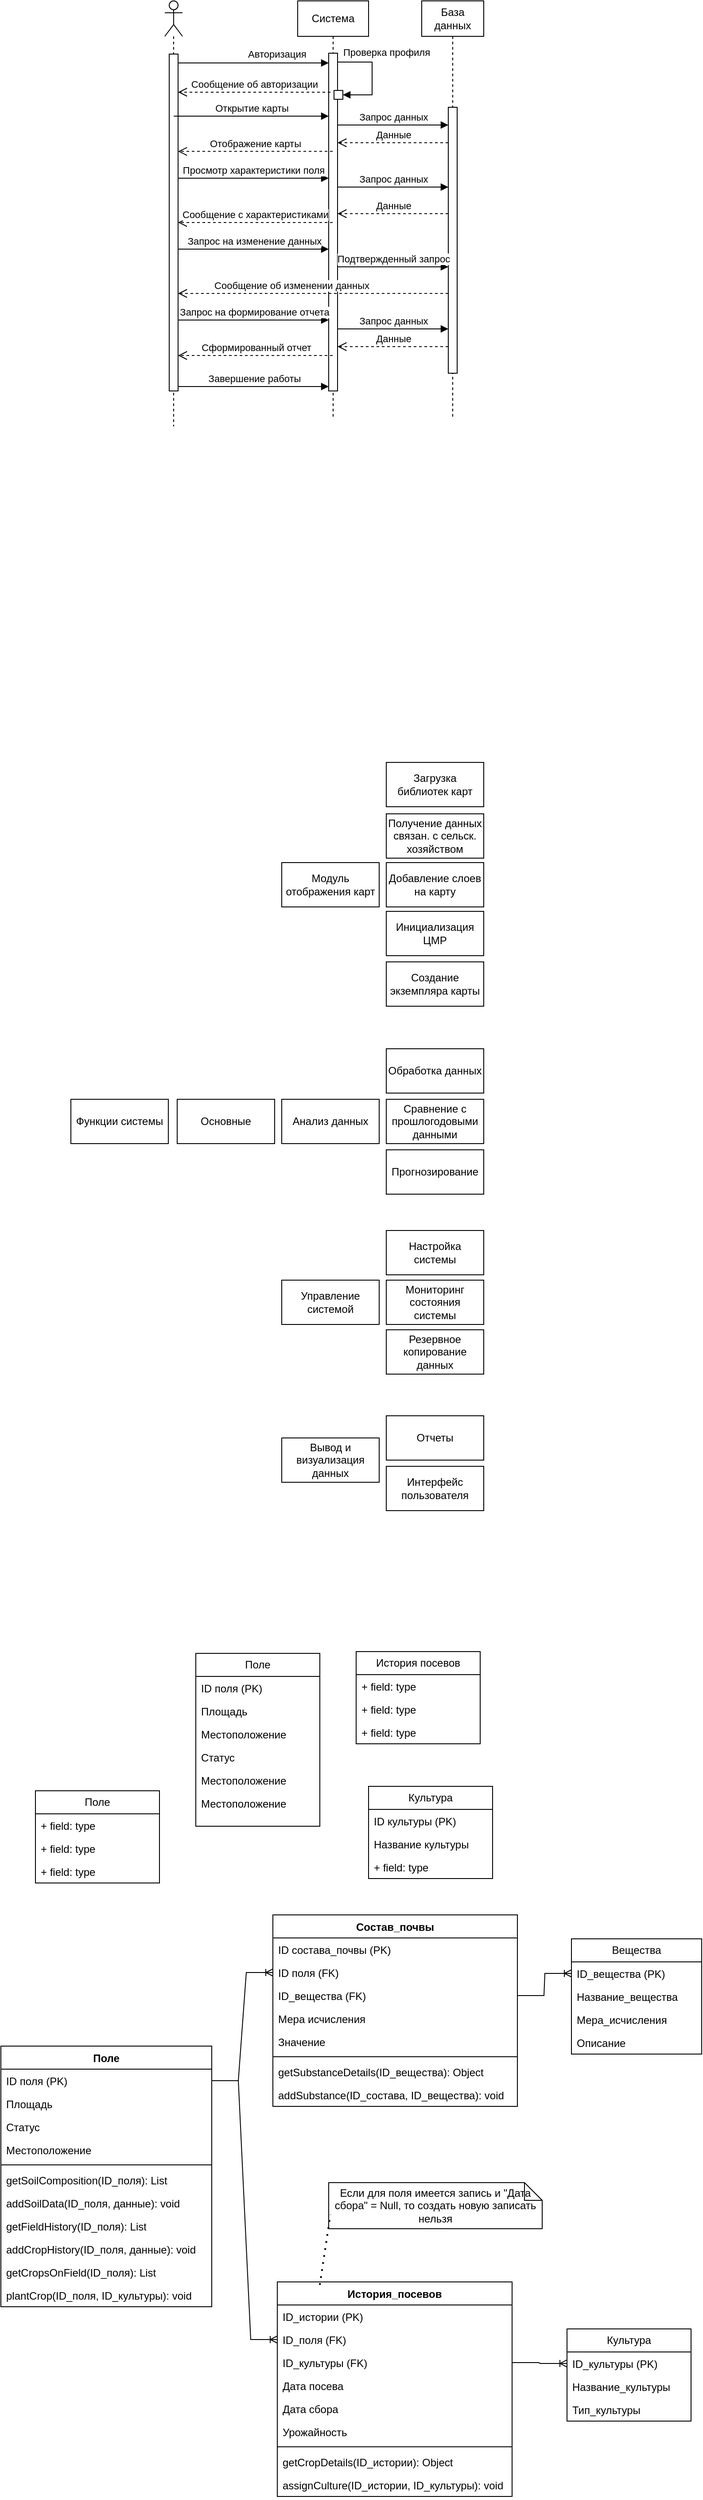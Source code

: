 <mxfile version="25.0.3">
  <diagram name="Страница — 1" id="qHSGpiCcACziC4tfkUo0">
    <mxGraphModel dx="884" dy="1354" grid="0" gridSize="10" guides="1" tooltips="1" connect="1" arrows="1" fold="1" page="1" pageScale="1" pageWidth="827" pageHeight="1169" math="0" shadow="0">
      <root>
        <mxCell id="0" />
        <mxCell id="1" parent="0" />
        <mxCell id="N_-C_UsVgb2Tda4g_fbF-2" value="" style="shape=umlLifeline;perimeter=lifelinePerimeter;whiteSpace=wrap;html=1;container=1;dropTarget=0;collapsible=0;recursiveResize=0;outlineConnect=0;portConstraint=eastwest;newEdgeStyle={&quot;curved&quot;:0,&quot;rounded&quot;:0};participant=umlActor;size=40;" parent="1" vertex="1">
          <mxGeometry x="210" y="550" width="20" height="480" as="geometry" />
        </mxCell>
        <mxCell id="N_-C_UsVgb2Tda4g_fbF-4" value="" style="html=1;points=[[0,0,0,0,5],[0,1,0,0,-5],[1,0,0,0,5],[1,1,0,0,-5]];perimeter=orthogonalPerimeter;outlineConnect=0;targetShapes=umlLifeline;portConstraint=eastwest;newEdgeStyle={&quot;curved&quot;:0,&quot;rounded&quot;:0};" parent="N_-C_UsVgb2Tda4g_fbF-2" vertex="1">
          <mxGeometry x="5" y="60" width="10" height="380" as="geometry" />
        </mxCell>
        <mxCell id="N_-C_UsVgb2Tda4g_fbF-5" value="База данных" style="shape=umlLifeline;perimeter=lifelinePerimeter;whiteSpace=wrap;html=1;container=1;dropTarget=0;collapsible=0;recursiveResize=0;outlineConnect=0;portConstraint=eastwest;newEdgeStyle={&quot;curved&quot;:0,&quot;rounded&quot;:0};" parent="1" vertex="1">
          <mxGeometry x="500" y="550" width="70" height="470" as="geometry" />
        </mxCell>
        <mxCell id="N_-C_UsVgb2Tda4g_fbF-17" value="" style="html=1;points=[[0,0,0,0,5],[0,1,0,0,-5],[1,0,0,0,5],[1,1,0,0,-5]];perimeter=orthogonalPerimeter;outlineConnect=0;targetShapes=umlLifeline;portConstraint=eastwest;newEdgeStyle={&quot;curved&quot;:0,&quot;rounded&quot;:0};" parent="N_-C_UsVgb2Tda4g_fbF-5" vertex="1">
          <mxGeometry x="30" y="120" width="10" height="300" as="geometry" />
        </mxCell>
        <mxCell id="N_-C_UsVgb2Tda4g_fbF-6" value="Система" style="shape=umlLifeline;perimeter=lifelinePerimeter;whiteSpace=wrap;html=1;container=1;dropTarget=0;collapsible=0;recursiveResize=0;outlineConnect=0;portConstraint=eastwest;newEdgeStyle={&quot;curved&quot;:0,&quot;rounded&quot;:0};" parent="1" vertex="1">
          <mxGeometry x="360" y="550" width="80" height="470" as="geometry" />
        </mxCell>
        <mxCell id="N_-C_UsVgb2Tda4g_fbF-11" value="" style="html=1;points=[[0,0,0,0,5],[0,1,0,0,-5],[1,0,0,0,5],[1,1,0,0,-5]];perimeter=orthogonalPerimeter;outlineConnect=0;targetShapes=umlLifeline;portConstraint=eastwest;newEdgeStyle={&quot;curved&quot;:0,&quot;rounded&quot;:0};" parent="N_-C_UsVgb2Tda4g_fbF-6" vertex="1">
          <mxGeometry x="35" y="59" width="10" height="381" as="geometry" />
        </mxCell>
        <mxCell id="N_-C_UsVgb2Tda4g_fbF-7" value="" style="html=1;points=[[0,0,0,0,5],[0,1,0,0,-5],[1,0,0,0,5],[1,1,0,0,-5]];perimeter=orthogonalPerimeter;outlineConnect=0;targetShapes=umlLifeline;portConstraint=eastwest;newEdgeStyle={&quot;curved&quot;:0,&quot;rounded&quot;:0};" parent="N_-C_UsVgb2Tda4g_fbF-6" vertex="1">
          <mxGeometry x="41" y="101" width="10" height="10" as="geometry" />
        </mxCell>
        <mxCell id="N_-C_UsVgb2Tda4g_fbF-13" value="Данные" style="html=1;verticalAlign=bottom;endArrow=open;dashed=1;endSize=8;curved=0;rounded=0;" parent="1" source="N_-C_UsVgb2Tda4g_fbF-17" target="N_-C_UsVgb2Tda4g_fbF-11" edge="1">
          <mxGeometry relative="1" as="geometry">
            <mxPoint x="510" y="719.76" as="sourcePoint" />
            <mxPoint x="410" y="710" as="targetPoint" />
            <Array as="points">
              <mxPoint x="490" y="710" />
              <mxPoint x="420" y="710" />
            </Array>
          </mxGeometry>
        </mxCell>
        <mxCell id="N_-C_UsVgb2Tda4g_fbF-15" value="Открытие карты" style="html=1;verticalAlign=bottom;endArrow=block;curved=0;rounded=0;" parent="1" target="N_-C_UsVgb2Tda4g_fbF-11" edge="1">
          <mxGeometry width="80" relative="1" as="geometry">
            <mxPoint x="220.024" y="680.0" as="sourcePoint" />
            <mxPoint x="390" y="680" as="targetPoint" />
          </mxGeometry>
        </mxCell>
        <mxCell id="N_-C_UsVgb2Tda4g_fbF-16" value="Запрос данных" style="html=1;verticalAlign=bottom;endArrow=block;curved=0;rounded=0;" parent="1" source="N_-C_UsVgb2Tda4g_fbF-11" edge="1">
          <mxGeometry width="80" relative="1" as="geometry">
            <mxPoint x="410.004" y="690.0" as="sourcePoint" />
            <mxPoint x="530" y="690" as="targetPoint" />
            <Array as="points">
              <mxPoint x="520" y="690" />
            </Array>
          </mxGeometry>
        </mxCell>
        <mxCell id="N_-C_UsVgb2Tda4g_fbF-18" value="Отображение карты" style="html=1;verticalAlign=bottom;endArrow=open;dashed=1;endSize=8;curved=0;rounded=0;" parent="1" source="N_-C_UsVgb2Tda4g_fbF-6" target="N_-C_UsVgb2Tda4g_fbF-4" edge="1">
          <mxGeometry relative="1" as="geometry">
            <mxPoint x="360" y="719.76" as="sourcePoint" />
            <mxPoint x="235" y="719.76" as="targetPoint" />
            <Array as="points">
              <mxPoint x="340" y="719.76" />
              <mxPoint x="320" y="719.76" />
              <mxPoint x="250" y="719.76" />
            </Array>
          </mxGeometry>
        </mxCell>
        <mxCell id="N_-C_UsVgb2Tda4g_fbF-19" value="Просмотр характеристики поля" style="html=1;verticalAlign=bottom;endArrow=block;curved=0;rounded=0;" parent="1" edge="1">
          <mxGeometry width="80" relative="1" as="geometry">
            <mxPoint x="225" y="750" as="sourcePoint" />
            <mxPoint x="395" y="750" as="targetPoint" />
          </mxGeometry>
        </mxCell>
        <mxCell id="N_-C_UsVgb2Tda4g_fbF-20" value="Запрос данных" style="html=1;verticalAlign=bottom;endArrow=block;curved=0;rounded=0;" parent="1" edge="1">
          <mxGeometry width="80" relative="1" as="geometry">
            <mxPoint x="405" y="760" as="sourcePoint" />
            <mxPoint x="530" y="760" as="targetPoint" />
            <Array as="points">
              <mxPoint x="515" y="760" />
            </Array>
          </mxGeometry>
        </mxCell>
        <mxCell id="N_-C_UsVgb2Tda4g_fbF-21" value="Данные" style="html=1;verticalAlign=bottom;endArrow=open;dashed=1;endSize=8;curved=0;rounded=0;" parent="1" source="N_-C_UsVgb2Tda4g_fbF-17" target="N_-C_UsVgb2Tda4g_fbF-11" edge="1">
          <mxGeometry relative="1" as="geometry">
            <mxPoint x="525" y="790" as="sourcePoint" />
            <mxPoint x="410" y="790" as="targetPoint" />
            <Array as="points">
              <mxPoint x="485" y="790" />
              <mxPoint x="415" y="790" />
            </Array>
          </mxGeometry>
        </mxCell>
        <mxCell id="N_-C_UsVgb2Tda4g_fbF-22" value="Сообщение с характеристиками" style="html=1;verticalAlign=bottom;endArrow=open;dashed=1;endSize=8;curved=0;rounded=0;" parent="1" source="N_-C_UsVgb2Tda4g_fbF-6" target="N_-C_UsVgb2Tda4g_fbF-4" edge="1">
          <mxGeometry relative="1" as="geometry">
            <mxPoint x="380" y="800" as="sourcePoint" />
            <mxPoint x="230" y="800" as="targetPoint" />
            <Array as="points">
              <mxPoint x="330" y="800" />
              <mxPoint x="260" y="800" />
            </Array>
          </mxGeometry>
        </mxCell>
        <mxCell id="N_-C_UsVgb2Tda4g_fbF-23" value="Запрос на изменение данных" style="html=1;verticalAlign=bottom;endArrow=block;curved=0;rounded=0;" parent="1" edge="1">
          <mxGeometry x="0.003" width="80" relative="1" as="geometry">
            <mxPoint x="225" y="830" as="sourcePoint" />
            <mxPoint x="395" y="830" as="targetPoint" />
            <mxPoint as="offset" />
          </mxGeometry>
        </mxCell>
        <mxCell id="N_-C_UsVgb2Tda4g_fbF-24" value="Подтвержденный запрос" style="html=1;verticalAlign=bottom;endArrow=block;curved=0;rounded=0;" parent="1" source="N_-C_UsVgb2Tda4g_fbF-11" edge="1">
          <mxGeometry x="0.003" width="80" relative="1" as="geometry">
            <mxPoint x="410" y="850" as="sourcePoint" />
            <mxPoint x="530" y="850" as="targetPoint" />
            <mxPoint as="offset" />
          </mxGeometry>
        </mxCell>
        <mxCell id="N_-C_UsVgb2Tda4g_fbF-25" value="Сообщение об изменении данных" style="html=1;verticalAlign=bottom;endArrow=open;dashed=1;endSize=8;curved=0;rounded=0;" parent="1" target="N_-C_UsVgb2Tda4g_fbF-4" edge="1">
          <mxGeometry x="0.161" relative="1" as="geometry">
            <mxPoint x="530" y="880" as="sourcePoint" />
            <mxPoint x="230" y="880" as="targetPoint" />
            <Array as="points">
              <mxPoint x="470" y="880" />
              <mxPoint x="400" y="880" />
              <mxPoint x="380" y="880" />
            </Array>
            <mxPoint as="offset" />
          </mxGeometry>
        </mxCell>
        <mxCell id="N_-C_UsVgb2Tda4g_fbF-26" value="Запрос на формирование отчета" style="html=1;verticalAlign=bottom;endArrow=block;curved=0;rounded=0;" parent="1" edge="1">
          <mxGeometry x="0.003" width="80" relative="1" as="geometry">
            <mxPoint x="225" y="910.0" as="sourcePoint" />
            <mxPoint x="395" y="910.0" as="targetPoint" />
            <mxPoint as="offset" />
          </mxGeometry>
        </mxCell>
        <mxCell id="N_-C_UsVgb2Tda4g_fbF-27" value="Запрос данных" style="html=1;verticalAlign=bottom;endArrow=block;curved=0;rounded=0;" parent="1" edge="1">
          <mxGeometry width="80" relative="1" as="geometry">
            <mxPoint x="405" y="920" as="sourcePoint" />
            <mxPoint x="530" y="920" as="targetPoint" />
            <Array as="points">
              <mxPoint x="520" y="920" />
            </Array>
          </mxGeometry>
        </mxCell>
        <mxCell id="N_-C_UsVgb2Tda4g_fbF-28" value="Данные" style="html=1;verticalAlign=bottom;endArrow=open;dashed=1;endSize=8;curved=0;rounded=0;" parent="1" source="N_-C_UsVgb2Tda4g_fbF-17" target="N_-C_UsVgb2Tda4g_fbF-11" edge="1">
          <mxGeometry relative="1" as="geometry">
            <mxPoint x="520" y="940" as="sourcePoint" />
            <mxPoint x="410" y="940" as="targetPoint" />
            <Array as="points">
              <mxPoint x="490" y="940" />
              <mxPoint x="420" y="940" />
            </Array>
          </mxGeometry>
        </mxCell>
        <mxCell id="N_-C_UsVgb2Tda4g_fbF-29" value="Сформированный отчет" style="html=1;verticalAlign=bottom;endArrow=open;dashed=1;endSize=8;curved=0;rounded=0;" parent="1" source="N_-C_UsVgb2Tda4g_fbF-6" target="N_-C_UsVgb2Tda4g_fbF-4" edge="1">
          <mxGeometry x="-0.001" relative="1" as="geometry">
            <mxPoint x="380" y="950" as="sourcePoint" />
            <mxPoint x="250" y="950" as="targetPoint" />
            <Array as="points">
              <mxPoint x="335" y="950" />
              <mxPoint x="265" y="950" />
            </Array>
            <mxPoint as="offset" />
          </mxGeometry>
        </mxCell>
        <mxCell id="N_-C_UsVgb2Tda4g_fbF-30" value="Завершение работы" style="html=1;verticalAlign=bottom;endArrow=block;curved=0;rounded=0;entryX=0;entryY=1;entryDx=0;entryDy=-5;entryPerimeter=0;" parent="1" source="N_-C_UsVgb2Tda4g_fbF-4" target="N_-C_UsVgb2Tda4g_fbF-11" edge="1">
          <mxGeometry x="0.003" width="80" relative="1" as="geometry">
            <mxPoint x="230" y="980.0" as="sourcePoint" />
            <mxPoint x="390" y="980" as="targetPoint" />
            <mxPoint as="offset" />
          </mxGeometry>
        </mxCell>
        <mxCell id="N_-C_UsVgb2Tda4g_fbF-8" value="Авторизация" style="html=1;align=left;spacingLeft=2;endArrow=block;rounded=0;edgeStyle=orthogonalEdgeStyle;curved=0;rounded=0;" parent="1" source="N_-C_UsVgb2Tda4g_fbF-4" edge="1">
          <mxGeometry x="-0.117" y="10" relative="1" as="geometry">
            <mxPoint x="240" y="599.999" as="sourcePoint" />
            <Array as="points">
              <mxPoint x="352" y="620" />
              <mxPoint x="352" y="620" />
            </Array>
            <mxPoint x="395" y="620" as="targetPoint" />
            <mxPoint as="offset" />
          </mxGeometry>
        </mxCell>
        <mxCell id="NYXWeP0uA46EGkdsU6bP-1" value="Проверка профиля" style="html=1;verticalAlign=bottom;endArrow=block;curved=0;rounded=0;entryX=1;entryY=0;entryDx=0;entryDy=5;entryPerimeter=0;" edge="1" parent="1" target="N_-C_UsVgb2Tda4g_fbF-7">
          <mxGeometry x="-0.284" y="16" width="80" relative="1" as="geometry">
            <mxPoint x="405" y="619" as="sourcePoint" />
            <mxPoint x="570" y="619" as="targetPoint" />
            <Array as="points">
              <mxPoint x="444" y="619" />
              <mxPoint x="444" y="656" />
            </Array>
            <mxPoint y="-2" as="offset" />
          </mxGeometry>
        </mxCell>
        <mxCell id="NYXWeP0uA46EGkdsU6bP-2" value="Сообщение об авторизации" style="html=1;verticalAlign=bottom;endArrow=open;dashed=1;endSize=8;curved=0;rounded=0;" edge="1" parent="1" target="N_-C_UsVgb2Tda4g_fbF-4">
          <mxGeometry relative="1" as="geometry">
            <mxPoint x="397" y="653" as="sourcePoint" />
            <mxPoint x="233" y="653" as="targetPoint" />
            <Array as="points">
              <mxPoint x="338" y="653" />
              <mxPoint x="268" y="653" />
            </Array>
          </mxGeometry>
        </mxCell>
        <mxCell id="NYXWeP0uA46EGkdsU6bP-3" value="Функции системы" style="html=1;whiteSpace=wrap;" vertex="1" parent="1">
          <mxGeometry x="104" y="1789" width="110" height="50" as="geometry" />
        </mxCell>
        <mxCell id="NYXWeP0uA46EGkdsU6bP-4" value="Основные" style="html=1;whiteSpace=wrap;" vertex="1" parent="1">
          <mxGeometry x="224" y="1789" width="110" height="50" as="geometry" />
        </mxCell>
        <mxCell id="NYXWeP0uA46EGkdsU6bP-5" value="Анализ данных" style="html=1;whiteSpace=wrap;" vertex="1" parent="1">
          <mxGeometry x="342" y="1789" width="110" height="50" as="geometry" />
        </mxCell>
        <mxCell id="NYXWeP0uA46EGkdsU6bP-6" value="Сравнение с прошлогодовыми данными" style="html=1;whiteSpace=wrap;" vertex="1" parent="1">
          <mxGeometry x="460" y="1789" width="110" height="50" as="geometry" />
        </mxCell>
        <mxCell id="NYXWeP0uA46EGkdsU6bP-7" value="Обработка данных" style="html=1;whiteSpace=wrap;" vertex="1" parent="1">
          <mxGeometry x="460" y="1732" width="110" height="50" as="geometry" />
        </mxCell>
        <mxCell id="NYXWeP0uA46EGkdsU6bP-8" value="Прогнозирование" style="html=1;whiteSpace=wrap;" vertex="1" parent="1">
          <mxGeometry x="460" y="1846" width="110" height="50" as="geometry" />
        </mxCell>
        <mxCell id="NYXWeP0uA46EGkdsU6bP-9" value="Создание экземпляра карты" style="html=1;whiteSpace=wrap;" vertex="1" parent="1">
          <mxGeometry x="460" y="1634" width="110" height="50" as="geometry" />
        </mxCell>
        <mxCell id="NYXWeP0uA46EGkdsU6bP-10" value="Инициализация ЦМР" style="html=1;whiteSpace=wrap;" vertex="1" parent="1">
          <mxGeometry x="460" y="1577" width="110" height="50" as="geometry" />
        </mxCell>
        <mxCell id="NYXWeP0uA46EGkdsU6bP-11" value="Добавление слоев на карту" style="html=1;whiteSpace=wrap;" vertex="1" parent="1">
          <mxGeometry x="460" y="1522" width="110" height="50" as="geometry" />
        </mxCell>
        <mxCell id="NYXWeP0uA46EGkdsU6bP-12" value="Получение данных связан. с сельск. хозяйством" style="html=1;whiteSpace=wrap;" vertex="1" parent="1">
          <mxGeometry x="460" y="1467" width="110" height="50" as="geometry" />
        </mxCell>
        <mxCell id="NYXWeP0uA46EGkdsU6bP-13" value="Загрузка библиотек карт" style="html=1;whiteSpace=wrap;" vertex="1" parent="1">
          <mxGeometry x="460" y="1409" width="110" height="50" as="geometry" />
        </mxCell>
        <mxCell id="NYXWeP0uA46EGkdsU6bP-14" value="Модуль отображения карт" style="html=1;whiteSpace=wrap;" vertex="1" parent="1">
          <mxGeometry x="342" y="1522" width="110" height="50" as="geometry" />
        </mxCell>
        <mxCell id="NYXWeP0uA46EGkdsU6bP-15" value="Настройка системы" style="html=1;whiteSpace=wrap;" vertex="1" parent="1">
          <mxGeometry x="460" y="1937" width="110" height="50" as="geometry" />
        </mxCell>
        <mxCell id="NYXWeP0uA46EGkdsU6bP-16" value="Мониторинг состояния системы" style="html=1;whiteSpace=wrap;" vertex="1" parent="1">
          <mxGeometry x="460" y="1993" width="110" height="50" as="geometry" />
        </mxCell>
        <mxCell id="NYXWeP0uA46EGkdsU6bP-17" value="Резервное копирование данных" style="html=1;whiteSpace=wrap;" vertex="1" parent="1">
          <mxGeometry x="460" y="2049" width="110" height="50" as="geometry" />
        </mxCell>
        <mxCell id="NYXWeP0uA46EGkdsU6bP-18" value="Управление системой" style="html=1;whiteSpace=wrap;" vertex="1" parent="1">
          <mxGeometry x="342" y="1993" width="110" height="50" as="geometry" />
        </mxCell>
        <mxCell id="NYXWeP0uA46EGkdsU6bP-19" value="Отчеты" style="html=1;whiteSpace=wrap;" vertex="1" parent="1">
          <mxGeometry x="460" y="2146" width="110" height="50" as="geometry" />
        </mxCell>
        <mxCell id="NYXWeP0uA46EGkdsU6bP-20" value="Интерфейс пользователя" style="html=1;whiteSpace=wrap;" vertex="1" parent="1">
          <mxGeometry x="460" y="2203" width="110" height="50" as="geometry" />
        </mxCell>
        <mxCell id="NYXWeP0uA46EGkdsU6bP-21" value="Вывод и визуализация данных" style="html=1;whiteSpace=wrap;" vertex="1" parent="1">
          <mxGeometry x="342" y="2171" width="110" height="50" as="geometry" />
        </mxCell>
        <mxCell id="NYXWeP0uA46EGkdsU6bP-30" value="Поле" style="swimlane;fontStyle=0;childLayout=stackLayout;horizontal=1;startSize=26;fillColor=none;horizontalStack=0;resizeParent=1;resizeParentMax=0;resizeLast=0;collapsible=1;marginBottom=0;whiteSpace=wrap;html=1;" vertex="1" parent="1">
          <mxGeometry x="64" y="2569" width="140" height="104" as="geometry" />
        </mxCell>
        <mxCell id="NYXWeP0uA46EGkdsU6bP-31" value="+ field: type" style="text;strokeColor=none;fillColor=none;align=left;verticalAlign=top;spacingLeft=4;spacingRight=4;overflow=hidden;rotatable=0;points=[[0,0.5],[1,0.5]];portConstraint=eastwest;whiteSpace=wrap;html=1;" vertex="1" parent="NYXWeP0uA46EGkdsU6bP-30">
          <mxGeometry y="26" width="140" height="26" as="geometry" />
        </mxCell>
        <mxCell id="NYXWeP0uA46EGkdsU6bP-32" value="+ field: type" style="text;strokeColor=none;fillColor=none;align=left;verticalAlign=top;spacingLeft=4;spacingRight=4;overflow=hidden;rotatable=0;points=[[0,0.5],[1,0.5]];portConstraint=eastwest;whiteSpace=wrap;html=1;" vertex="1" parent="NYXWeP0uA46EGkdsU6bP-30">
          <mxGeometry y="52" width="140" height="26" as="geometry" />
        </mxCell>
        <mxCell id="NYXWeP0uA46EGkdsU6bP-33" value="+ field: type" style="text;strokeColor=none;fillColor=none;align=left;verticalAlign=top;spacingLeft=4;spacingRight=4;overflow=hidden;rotatable=0;points=[[0,0.5],[1,0.5]];portConstraint=eastwest;whiteSpace=wrap;html=1;" vertex="1" parent="NYXWeP0uA46EGkdsU6bP-30">
          <mxGeometry y="78" width="140" height="26" as="geometry" />
        </mxCell>
        <mxCell id="NYXWeP0uA46EGkdsU6bP-34" value="Поле" style="swimlane;fontStyle=0;childLayout=stackLayout;horizontal=1;startSize=26;fillColor=none;horizontalStack=0;resizeParent=1;resizeParentMax=0;resizeLast=0;collapsible=1;marginBottom=0;whiteSpace=wrap;html=1;" vertex="1" parent="1">
          <mxGeometry x="245" y="2414" width="140" height="195" as="geometry" />
        </mxCell>
        <mxCell id="NYXWeP0uA46EGkdsU6bP-35" value="ID поля (PK)" style="text;strokeColor=none;fillColor=none;align=left;verticalAlign=top;spacingLeft=4;spacingRight=4;overflow=hidden;rotatable=0;points=[[0,0.5],[1,0.5]];portConstraint=eastwest;whiteSpace=wrap;html=1;" vertex="1" parent="NYXWeP0uA46EGkdsU6bP-34">
          <mxGeometry y="26" width="140" height="26" as="geometry" />
        </mxCell>
        <mxCell id="NYXWeP0uA46EGkdsU6bP-36" value="Площадь" style="text;strokeColor=none;fillColor=none;align=left;verticalAlign=top;spacingLeft=4;spacingRight=4;overflow=hidden;rotatable=0;points=[[0,0.5],[1,0.5]];portConstraint=eastwest;whiteSpace=wrap;html=1;" vertex="1" parent="NYXWeP0uA46EGkdsU6bP-34">
          <mxGeometry y="52" width="140" height="26" as="geometry" />
        </mxCell>
        <mxCell id="NYXWeP0uA46EGkdsU6bP-46" value="Местоположение" style="text;strokeColor=none;fillColor=none;align=left;verticalAlign=top;spacingLeft=4;spacingRight=4;overflow=hidden;rotatable=0;points=[[0,0.5],[1,0.5]];portConstraint=eastwest;whiteSpace=wrap;html=1;" vertex="1" parent="NYXWeP0uA46EGkdsU6bP-34">
          <mxGeometry y="78" width="140" height="26" as="geometry" />
        </mxCell>
        <mxCell id="NYXWeP0uA46EGkdsU6bP-47" value="Статус" style="text;strokeColor=none;fillColor=none;align=left;verticalAlign=top;spacingLeft=4;spacingRight=4;overflow=hidden;rotatable=0;points=[[0,0.5],[1,0.5]];portConstraint=eastwest;whiteSpace=wrap;html=1;" vertex="1" parent="NYXWeP0uA46EGkdsU6bP-34">
          <mxGeometry y="104" width="140" height="26" as="geometry" />
        </mxCell>
        <mxCell id="NYXWeP0uA46EGkdsU6bP-48" value="Местоположение" style="text;strokeColor=none;fillColor=none;align=left;verticalAlign=top;spacingLeft=4;spacingRight=4;overflow=hidden;rotatable=0;points=[[0,0.5],[1,0.5]];portConstraint=eastwest;whiteSpace=wrap;html=1;" vertex="1" parent="NYXWeP0uA46EGkdsU6bP-34">
          <mxGeometry y="130" width="140" height="26" as="geometry" />
        </mxCell>
        <mxCell id="NYXWeP0uA46EGkdsU6bP-37" value="Местоположение" style="text;strokeColor=none;fillColor=none;align=left;verticalAlign=top;spacingLeft=4;spacingRight=4;overflow=hidden;rotatable=0;points=[[0,0.5],[1,0.5]];portConstraint=eastwest;whiteSpace=wrap;html=1;" vertex="1" parent="NYXWeP0uA46EGkdsU6bP-34">
          <mxGeometry y="156" width="140" height="39" as="geometry" />
        </mxCell>
        <mxCell id="NYXWeP0uA46EGkdsU6bP-38" value="История посевов" style="swimlane;fontStyle=0;childLayout=stackLayout;horizontal=1;startSize=26;fillColor=none;horizontalStack=0;resizeParent=1;resizeParentMax=0;resizeLast=0;collapsible=1;marginBottom=0;whiteSpace=wrap;html=1;" vertex="1" parent="1">
          <mxGeometry x="426" y="2412" width="140" height="104" as="geometry" />
        </mxCell>
        <mxCell id="NYXWeP0uA46EGkdsU6bP-39" value="+ field: type" style="text;strokeColor=none;fillColor=none;align=left;verticalAlign=top;spacingLeft=4;spacingRight=4;overflow=hidden;rotatable=0;points=[[0,0.5],[1,0.5]];portConstraint=eastwest;whiteSpace=wrap;html=1;" vertex="1" parent="NYXWeP0uA46EGkdsU6bP-38">
          <mxGeometry y="26" width="140" height="26" as="geometry" />
        </mxCell>
        <mxCell id="NYXWeP0uA46EGkdsU6bP-40" value="+ field: type" style="text;strokeColor=none;fillColor=none;align=left;verticalAlign=top;spacingLeft=4;spacingRight=4;overflow=hidden;rotatable=0;points=[[0,0.5],[1,0.5]];portConstraint=eastwest;whiteSpace=wrap;html=1;" vertex="1" parent="NYXWeP0uA46EGkdsU6bP-38">
          <mxGeometry y="52" width="140" height="26" as="geometry" />
        </mxCell>
        <mxCell id="NYXWeP0uA46EGkdsU6bP-41" value="+ field: type" style="text;strokeColor=none;fillColor=none;align=left;verticalAlign=top;spacingLeft=4;spacingRight=4;overflow=hidden;rotatable=0;points=[[0,0.5],[1,0.5]];portConstraint=eastwest;whiteSpace=wrap;html=1;" vertex="1" parent="NYXWeP0uA46EGkdsU6bP-38">
          <mxGeometry y="78" width="140" height="26" as="geometry" />
        </mxCell>
        <mxCell id="NYXWeP0uA46EGkdsU6bP-42" value="Культура" style="swimlane;fontStyle=0;childLayout=stackLayout;horizontal=1;startSize=26;fillColor=none;horizontalStack=0;resizeParent=1;resizeParentMax=0;resizeLast=0;collapsible=1;marginBottom=0;whiteSpace=wrap;html=1;" vertex="1" parent="1">
          <mxGeometry x="440" y="2564" width="140" height="104" as="geometry" />
        </mxCell>
        <mxCell id="NYXWeP0uA46EGkdsU6bP-43" value="ID культуры (PK)" style="text;strokeColor=none;fillColor=none;align=left;verticalAlign=top;spacingLeft=4;spacingRight=4;overflow=hidden;rotatable=0;points=[[0,0.5],[1,0.5]];portConstraint=eastwest;whiteSpace=wrap;html=1;" vertex="1" parent="NYXWeP0uA46EGkdsU6bP-42">
          <mxGeometry y="26" width="140" height="26" as="geometry" />
        </mxCell>
        <mxCell id="NYXWeP0uA46EGkdsU6bP-44" value="Название культуры" style="text;strokeColor=none;fillColor=none;align=left;verticalAlign=top;spacingLeft=4;spacingRight=4;overflow=hidden;rotatable=0;points=[[0,0.5],[1,0.5]];portConstraint=eastwest;whiteSpace=wrap;html=1;" vertex="1" parent="NYXWeP0uA46EGkdsU6bP-42">
          <mxGeometry y="52" width="140" height="26" as="geometry" />
        </mxCell>
        <mxCell id="NYXWeP0uA46EGkdsU6bP-45" value="+ field: type" style="text;strokeColor=none;fillColor=none;align=left;verticalAlign=top;spacingLeft=4;spacingRight=4;overflow=hidden;rotatable=0;points=[[0,0.5],[1,0.5]];portConstraint=eastwest;whiteSpace=wrap;html=1;" vertex="1" parent="NYXWeP0uA46EGkdsU6bP-42">
          <mxGeometry y="78" width="140" height="26" as="geometry" />
        </mxCell>
        <mxCell id="NYXWeP0uA46EGkdsU6bP-49" value="Культура" style="swimlane;fontStyle=0;childLayout=stackLayout;horizontal=1;startSize=26;fillColor=none;horizontalStack=0;resizeParent=1;resizeParentMax=0;resizeLast=0;collapsible=1;marginBottom=0;whiteSpace=wrap;html=1;" vertex="1" parent="1">
          <mxGeometry x="664" y="3176" width="140" height="104" as="geometry" />
        </mxCell>
        <mxCell id="NYXWeP0uA46EGkdsU6bP-50" value="ID_культуры (PK)" style="text;strokeColor=none;fillColor=none;align=left;verticalAlign=top;spacingLeft=4;spacingRight=4;overflow=hidden;rotatable=0;points=[[0,0.5],[1,0.5]];portConstraint=eastwest;whiteSpace=wrap;html=1;" vertex="1" parent="NYXWeP0uA46EGkdsU6bP-49">
          <mxGeometry y="26" width="140" height="26" as="geometry" />
        </mxCell>
        <mxCell id="NYXWeP0uA46EGkdsU6bP-51" value="Название_культуры" style="text;strokeColor=none;fillColor=none;align=left;verticalAlign=top;spacingLeft=4;spacingRight=4;overflow=hidden;rotatable=0;points=[[0,0.5],[1,0.5]];portConstraint=eastwest;whiteSpace=wrap;html=1;" vertex="1" parent="NYXWeP0uA46EGkdsU6bP-49">
          <mxGeometry y="52" width="140" height="26" as="geometry" />
        </mxCell>
        <mxCell id="NYXWeP0uA46EGkdsU6bP-52" value="Тип_культуры" style="text;strokeColor=none;fillColor=none;align=left;verticalAlign=top;spacingLeft=4;spacingRight=4;overflow=hidden;rotatable=0;points=[[0,0.5],[1,0.5]];portConstraint=eastwest;whiteSpace=wrap;html=1;" vertex="1" parent="NYXWeP0uA46EGkdsU6bP-49">
          <mxGeometry y="78" width="140" height="26" as="geometry" />
        </mxCell>
        <mxCell id="NYXWeP0uA46EGkdsU6bP-64" value="Поле" style="swimlane;fontStyle=1;align=center;verticalAlign=top;childLayout=stackLayout;horizontal=1;startSize=26;horizontalStack=0;resizeParent=1;resizeParentMax=0;resizeLast=0;collapsible=1;marginBottom=0;whiteSpace=wrap;html=1;" vertex="1" parent="1">
          <mxGeometry x="25" y="2857" width="238" height="294" as="geometry" />
        </mxCell>
        <mxCell id="NYXWeP0uA46EGkdsU6bP-65" value="ID поля (PK)" style="text;strokeColor=none;fillColor=none;align=left;verticalAlign=top;spacingLeft=4;spacingRight=4;overflow=hidden;rotatable=0;points=[[0,0.5],[1,0.5]];portConstraint=eastwest;whiteSpace=wrap;html=1;" vertex="1" parent="NYXWeP0uA46EGkdsU6bP-64">
          <mxGeometry y="26" width="238" height="26" as="geometry" />
        </mxCell>
        <mxCell id="NYXWeP0uA46EGkdsU6bP-69" value="Площадь" style="text;strokeColor=none;fillColor=none;align=left;verticalAlign=top;spacingLeft=4;spacingRight=4;overflow=hidden;rotatable=0;points=[[0,0.5],[1,0.5]];portConstraint=eastwest;whiteSpace=wrap;html=1;" vertex="1" parent="NYXWeP0uA46EGkdsU6bP-64">
          <mxGeometry y="52" width="238" height="26" as="geometry" />
        </mxCell>
        <mxCell id="NYXWeP0uA46EGkdsU6bP-68" value="Статус" style="text;strokeColor=none;fillColor=none;align=left;verticalAlign=top;spacingLeft=4;spacingRight=4;overflow=hidden;rotatable=0;points=[[0,0.5],[1,0.5]];portConstraint=eastwest;whiteSpace=wrap;html=1;" vertex="1" parent="NYXWeP0uA46EGkdsU6bP-64">
          <mxGeometry y="78" width="238" height="26" as="geometry" />
        </mxCell>
        <mxCell id="NYXWeP0uA46EGkdsU6bP-70" value="Местоположение" style="text;strokeColor=none;fillColor=none;align=left;verticalAlign=top;spacingLeft=4;spacingRight=4;overflow=hidden;rotatable=0;points=[[0,0.5],[1,0.5]];portConstraint=eastwest;whiteSpace=wrap;html=1;" vertex="1" parent="NYXWeP0uA46EGkdsU6bP-64">
          <mxGeometry y="104" width="238" height="26" as="geometry" />
        </mxCell>
        <mxCell id="NYXWeP0uA46EGkdsU6bP-66" value="" style="line;strokeWidth=1;fillColor=none;align=left;verticalAlign=middle;spacingTop=-1;spacingLeft=3;spacingRight=3;rotatable=0;labelPosition=right;points=[];portConstraint=eastwest;strokeColor=inherit;" vertex="1" parent="NYXWeP0uA46EGkdsU6bP-64">
          <mxGeometry y="130" width="238" height="8" as="geometry" />
        </mxCell>
        <mxCell id="NYXWeP0uA46EGkdsU6bP-67" value="getSoilComposition(ID_поля): List" style="text;strokeColor=none;fillColor=none;align=left;verticalAlign=top;spacingLeft=4;spacingRight=4;overflow=hidden;rotatable=0;points=[[0,0.5],[1,0.5]];portConstraint=eastwest;whiteSpace=wrap;html=1;" vertex="1" parent="NYXWeP0uA46EGkdsU6bP-64">
          <mxGeometry y="138" width="238" height="26" as="geometry" />
        </mxCell>
        <mxCell id="NYXWeP0uA46EGkdsU6bP-118" value="addSoilData(ID_поля, данные): void" style="text;strokeColor=none;fillColor=none;align=left;verticalAlign=top;spacingLeft=4;spacingRight=4;overflow=hidden;rotatable=0;points=[[0,0.5],[1,0.5]];portConstraint=eastwest;whiteSpace=wrap;html=1;" vertex="1" parent="NYXWeP0uA46EGkdsU6bP-64">
          <mxGeometry y="164" width="238" height="26" as="geometry" />
        </mxCell>
        <mxCell id="NYXWeP0uA46EGkdsU6bP-119" value="getFieldHistory(ID_поля): List" style="text;strokeColor=none;fillColor=none;align=left;verticalAlign=top;spacingLeft=4;spacingRight=4;overflow=hidden;rotatable=0;points=[[0,0.5],[1,0.5]];portConstraint=eastwest;whiteSpace=wrap;html=1;" vertex="1" parent="NYXWeP0uA46EGkdsU6bP-64">
          <mxGeometry y="190" width="238" height="26" as="geometry" />
        </mxCell>
        <mxCell id="NYXWeP0uA46EGkdsU6bP-120" value="addCropHistory(ID_поля, данные): void" style="text;strokeColor=none;fillColor=none;align=left;verticalAlign=top;spacingLeft=4;spacingRight=4;overflow=hidden;rotatable=0;points=[[0,0.5],[1,0.5]];portConstraint=eastwest;whiteSpace=wrap;html=1;" vertex="1" parent="NYXWeP0uA46EGkdsU6bP-64">
          <mxGeometry y="216" width="238" height="26" as="geometry" />
        </mxCell>
        <mxCell id="NYXWeP0uA46EGkdsU6bP-121" value="getCropsOnField(ID_поля): List" style="text;strokeColor=none;fillColor=none;align=left;verticalAlign=top;spacingLeft=4;spacingRight=4;overflow=hidden;rotatable=0;points=[[0,0.5],[1,0.5]];portConstraint=eastwest;whiteSpace=wrap;html=1;" vertex="1" parent="NYXWeP0uA46EGkdsU6bP-64">
          <mxGeometry y="242" width="238" height="26" as="geometry" />
        </mxCell>
        <mxCell id="NYXWeP0uA46EGkdsU6bP-122" value="plantCrop(ID_поля, ID_культуры): void" style="text;strokeColor=none;fillColor=none;align=left;verticalAlign=top;spacingLeft=4;spacingRight=4;overflow=hidden;rotatable=0;points=[[0,0.5],[1,0.5]];portConstraint=eastwest;whiteSpace=wrap;html=1;" vertex="1" parent="NYXWeP0uA46EGkdsU6bP-64">
          <mxGeometry y="268" width="238" height="26" as="geometry" />
        </mxCell>
        <mxCell id="NYXWeP0uA46EGkdsU6bP-71" value="Состав_почвы" style="swimlane;fontStyle=1;align=center;verticalAlign=top;childLayout=stackLayout;horizontal=1;startSize=26;horizontalStack=0;resizeParent=1;resizeParentMax=0;resizeLast=0;collapsible=1;marginBottom=0;whiteSpace=wrap;html=1;" vertex="1" parent="1">
          <mxGeometry x="332" y="2709" width="276" height="216" as="geometry" />
        </mxCell>
        <mxCell id="NYXWeP0uA46EGkdsU6bP-72" value="ID состава_почвы (PK)" style="text;strokeColor=none;fillColor=none;align=left;verticalAlign=top;spacingLeft=4;spacingRight=4;overflow=hidden;rotatable=0;points=[[0,0.5],[1,0.5]];portConstraint=eastwest;whiteSpace=wrap;html=1;" vertex="1" parent="NYXWeP0uA46EGkdsU6bP-71">
          <mxGeometry y="26" width="276" height="26" as="geometry" />
        </mxCell>
        <mxCell id="NYXWeP0uA46EGkdsU6bP-73" value="ID поля (FK)" style="text;strokeColor=none;fillColor=none;align=left;verticalAlign=top;spacingLeft=4;spacingRight=4;overflow=hidden;rotatable=0;points=[[0,0.5],[1,0.5]];portConstraint=eastwest;whiteSpace=wrap;html=1;" vertex="1" parent="NYXWeP0uA46EGkdsU6bP-71">
          <mxGeometry y="52" width="276" height="26" as="geometry" />
        </mxCell>
        <mxCell id="NYXWeP0uA46EGkdsU6bP-74" value="ID_вещества (FK)" style="text;strokeColor=none;fillColor=none;align=left;verticalAlign=top;spacingLeft=4;spacingRight=4;overflow=hidden;rotatable=0;points=[[0,0.5],[1,0.5]];portConstraint=eastwest;whiteSpace=wrap;html=1;" vertex="1" parent="NYXWeP0uA46EGkdsU6bP-71">
          <mxGeometry y="78" width="276" height="26" as="geometry" />
        </mxCell>
        <mxCell id="NYXWeP0uA46EGkdsU6bP-78" value="Мера исчисления" style="text;strokeColor=none;fillColor=none;align=left;verticalAlign=top;spacingLeft=4;spacingRight=4;overflow=hidden;rotatable=0;points=[[0,0.5],[1,0.5]];portConstraint=eastwest;whiteSpace=wrap;html=1;" vertex="1" parent="NYXWeP0uA46EGkdsU6bP-71">
          <mxGeometry y="104" width="276" height="26" as="geometry" />
        </mxCell>
        <mxCell id="NYXWeP0uA46EGkdsU6bP-79" value="Значение" style="text;strokeColor=none;fillColor=none;align=left;verticalAlign=top;spacingLeft=4;spacingRight=4;overflow=hidden;rotatable=0;points=[[0,0.5],[1,0.5]];portConstraint=eastwest;whiteSpace=wrap;html=1;" vertex="1" parent="NYXWeP0uA46EGkdsU6bP-71">
          <mxGeometry y="130" width="276" height="26" as="geometry" />
        </mxCell>
        <mxCell id="NYXWeP0uA46EGkdsU6bP-76" value="" style="line;strokeWidth=1;fillColor=none;align=left;verticalAlign=middle;spacingTop=-1;spacingLeft=3;spacingRight=3;rotatable=0;labelPosition=right;points=[];portConstraint=eastwest;strokeColor=inherit;" vertex="1" parent="NYXWeP0uA46EGkdsU6bP-71">
          <mxGeometry y="156" width="276" height="8" as="geometry" />
        </mxCell>
        <mxCell id="NYXWeP0uA46EGkdsU6bP-77" value="getSubstanceDetails(ID_вещества): Object" style="text;strokeColor=none;fillColor=none;align=left;verticalAlign=top;spacingLeft=4;spacingRight=4;overflow=hidden;rotatable=0;points=[[0,0.5],[1,0.5]];portConstraint=eastwest;whiteSpace=wrap;html=1;" vertex="1" parent="NYXWeP0uA46EGkdsU6bP-71">
          <mxGeometry y="164" width="276" height="26" as="geometry" />
        </mxCell>
        <mxCell id="NYXWeP0uA46EGkdsU6bP-101" value="addSubstance(ID_состава, ID_вещества): void" style="text;strokeColor=none;fillColor=none;align=left;verticalAlign=top;spacingLeft=4;spacingRight=4;overflow=hidden;rotatable=0;points=[[0,0.5],[1,0.5]];portConstraint=eastwest;whiteSpace=wrap;html=1;" vertex="1" parent="NYXWeP0uA46EGkdsU6bP-71">
          <mxGeometry y="190" width="276" height="26" as="geometry" />
        </mxCell>
        <mxCell id="NYXWeP0uA46EGkdsU6bP-80" value="Вещества" style="swimlane;fontStyle=0;childLayout=stackLayout;horizontal=1;startSize=26;fillColor=none;horizontalStack=0;resizeParent=1;resizeParentMax=0;resizeLast=0;collapsible=1;marginBottom=0;whiteSpace=wrap;html=1;" vertex="1" parent="1">
          <mxGeometry x="669" y="2736" width="147" height="130" as="geometry" />
        </mxCell>
        <mxCell id="NYXWeP0uA46EGkdsU6bP-81" value="ID_вещества (PK)" style="text;strokeColor=none;fillColor=none;align=left;verticalAlign=top;spacingLeft=4;spacingRight=4;overflow=hidden;rotatable=0;points=[[0,0.5],[1,0.5]];portConstraint=eastwest;whiteSpace=wrap;html=1;" vertex="1" parent="NYXWeP0uA46EGkdsU6bP-80">
          <mxGeometry y="26" width="147" height="26" as="geometry" />
        </mxCell>
        <mxCell id="NYXWeP0uA46EGkdsU6bP-82" value="Название_вещества" style="text;strokeColor=none;fillColor=none;align=left;verticalAlign=top;spacingLeft=4;spacingRight=4;overflow=hidden;rotatable=0;points=[[0,0.5],[1,0.5]];portConstraint=eastwest;whiteSpace=wrap;html=1;" vertex="1" parent="NYXWeP0uA46EGkdsU6bP-80">
          <mxGeometry y="52" width="147" height="26" as="geometry" />
        </mxCell>
        <mxCell id="NYXWeP0uA46EGkdsU6bP-83" value="Мера_исчисления" style="text;strokeColor=none;fillColor=none;align=left;verticalAlign=top;spacingLeft=4;spacingRight=4;overflow=hidden;rotatable=0;points=[[0,0.5],[1,0.5]];portConstraint=eastwest;whiteSpace=wrap;html=1;" vertex="1" parent="NYXWeP0uA46EGkdsU6bP-80">
          <mxGeometry y="78" width="147" height="26" as="geometry" />
        </mxCell>
        <mxCell id="NYXWeP0uA46EGkdsU6bP-84" value="Описание" style="text;strokeColor=none;fillColor=none;align=left;verticalAlign=top;spacingLeft=4;spacingRight=4;overflow=hidden;rotatable=0;points=[[0,0.5],[1,0.5]];portConstraint=eastwest;whiteSpace=wrap;html=1;" vertex="1" parent="NYXWeP0uA46EGkdsU6bP-80">
          <mxGeometry y="104" width="147" height="26" as="geometry" />
        </mxCell>
        <mxCell id="NYXWeP0uA46EGkdsU6bP-86" value="История_посевов" style="swimlane;fontStyle=1;align=center;verticalAlign=top;childLayout=stackLayout;horizontal=1;startSize=26;horizontalStack=0;resizeParent=1;resizeParentMax=0;resizeLast=0;collapsible=1;marginBottom=0;whiteSpace=wrap;html=1;" vertex="1" parent="1">
          <mxGeometry x="337" y="3123" width="265" height="242" as="geometry" />
        </mxCell>
        <mxCell id="NYXWeP0uA46EGkdsU6bP-87" value="ID_истории (PK)" style="text;strokeColor=none;fillColor=none;align=left;verticalAlign=top;spacingLeft=4;spacingRight=4;overflow=hidden;rotatable=0;points=[[0,0.5],[1,0.5]];portConstraint=eastwest;whiteSpace=wrap;html=1;" vertex="1" parent="NYXWeP0uA46EGkdsU6bP-86">
          <mxGeometry y="26" width="265" height="26" as="geometry" />
        </mxCell>
        <mxCell id="NYXWeP0uA46EGkdsU6bP-88" value="ID_поля (FK)" style="text;strokeColor=none;fillColor=none;align=left;verticalAlign=top;spacingLeft=4;spacingRight=4;overflow=hidden;rotatable=0;points=[[0,0.5],[1,0.5]];portConstraint=eastwest;whiteSpace=wrap;html=1;" vertex="1" parent="NYXWeP0uA46EGkdsU6bP-86">
          <mxGeometry y="52" width="265" height="26" as="geometry" />
        </mxCell>
        <mxCell id="NYXWeP0uA46EGkdsU6bP-94" value="ID_культуры (FK)" style="text;strokeColor=none;fillColor=none;align=left;verticalAlign=top;spacingLeft=4;spacingRight=4;overflow=hidden;rotatable=0;points=[[0,0.5],[1,0.5]];portConstraint=eastwest;whiteSpace=wrap;html=1;" vertex="1" parent="NYXWeP0uA46EGkdsU6bP-86">
          <mxGeometry y="78" width="265" height="26" as="geometry" />
        </mxCell>
        <mxCell id="NYXWeP0uA46EGkdsU6bP-89" value="Дата посева" style="text;strokeColor=none;fillColor=none;align=left;verticalAlign=top;spacingLeft=4;spacingRight=4;overflow=hidden;rotatable=0;points=[[0,0.5],[1,0.5]];portConstraint=eastwest;whiteSpace=wrap;html=1;" vertex="1" parent="NYXWeP0uA46EGkdsU6bP-86">
          <mxGeometry y="104" width="265" height="26" as="geometry" />
        </mxCell>
        <mxCell id="NYXWeP0uA46EGkdsU6bP-93" value="Дата сбора" style="text;strokeColor=none;fillColor=none;align=left;verticalAlign=top;spacingLeft=4;spacingRight=4;overflow=hidden;rotatable=0;points=[[0,0.5],[1,0.5]];portConstraint=eastwest;whiteSpace=wrap;html=1;" vertex="1" parent="NYXWeP0uA46EGkdsU6bP-86">
          <mxGeometry y="130" width="265" height="26" as="geometry" />
        </mxCell>
        <mxCell id="NYXWeP0uA46EGkdsU6bP-90" value="Урожайность" style="text;strokeColor=none;fillColor=none;align=left;verticalAlign=top;spacingLeft=4;spacingRight=4;overflow=hidden;rotatable=0;points=[[0,0.5],[1,0.5]];portConstraint=eastwest;whiteSpace=wrap;html=1;" vertex="1" parent="NYXWeP0uA46EGkdsU6bP-86">
          <mxGeometry y="156" width="265" height="26" as="geometry" />
        </mxCell>
        <mxCell id="NYXWeP0uA46EGkdsU6bP-91" value="" style="line;strokeWidth=1;fillColor=none;align=left;verticalAlign=middle;spacingTop=-1;spacingLeft=3;spacingRight=3;rotatable=0;labelPosition=right;points=[];portConstraint=eastwest;strokeColor=inherit;" vertex="1" parent="NYXWeP0uA46EGkdsU6bP-86">
          <mxGeometry y="182" width="265" height="8" as="geometry" />
        </mxCell>
        <mxCell id="NYXWeP0uA46EGkdsU6bP-92" value="getCropDetails(ID_истории): Object" style="text;strokeColor=none;fillColor=none;align=left;verticalAlign=top;spacingLeft=4;spacingRight=4;overflow=hidden;rotatable=0;points=[[0,0.5],[1,0.5]];portConstraint=eastwest;whiteSpace=wrap;html=1;" vertex="1" parent="NYXWeP0uA46EGkdsU6bP-86">
          <mxGeometry y="190" width="265" height="26" as="geometry" />
        </mxCell>
        <mxCell id="NYXWeP0uA46EGkdsU6bP-123" value="assignCulture(ID_истории, ID_культуры): void" style="text;strokeColor=none;fillColor=none;align=left;verticalAlign=top;spacingLeft=4;spacingRight=4;overflow=hidden;rotatable=0;points=[[0,0.5],[1,0.5]];portConstraint=eastwest;whiteSpace=wrap;html=1;" vertex="1" parent="NYXWeP0uA46EGkdsU6bP-86">
          <mxGeometry y="216" width="265" height="26" as="geometry" />
        </mxCell>
        <mxCell id="NYXWeP0uA46EGkdsU6bP-95" value="" style="edgeStyle=entityRelationEdgeStyle;fontSize=12;html=1;endArrow=ERoneToMany;rounded=0;entryX=0;entryY=0.5;entryDx=0;entryDy=0;" edge="1" parent="1" source="NYXWeP0uA46EGkdsU6bP-94" target="NYXWeP0uA46EGkdsU6bP-50">
          <mxGeometry width="100" height="100" relative="1" as="geometry">
            <mxPoint x="505" y="3115" as="sourcePoint" />
            <mxPoint x="609" y="3285" as="targetPoint" />
          </mxGeometry>
        </mxCell>
        <mxCell id="NYXWeP0uA46EGkdsU6bP-96" value="" style="edgeStyle=entityRelationEdgeStyle;fontSize=12;html=1;endArrow=ERoneToMany;rounded=0;" edge="1" parent="1" source="NYXWeP0uA46EGkdsU6bP-74" target="NYXWeP0uA46EGkdsU6bP-81">
          <mxGeometry width="100" height="100" relative="1" as="geometry">
            <mxPoint x="499" y="2959" as="sourcePoint" />
            <mxPoint x="578" y="2943" as="targetPoint" />
          </mxGeometry>
        </mxCell>
        <mxCell id="NYXWeP0uA46EGkdsU6bP-97" value="" style="edgeStyle=entityRelationEdgeStyle;fontSize=12;html=1;endArrow=ERoneToMany;rounded=0;" edge="1" parent="1" source="NYXWeP0uA46EGkdsU6bP-65" target="NYXWeP0uA46EGkdsU6bP-73">
          <mxGeometry width="100" height="100" relative="1" as="geometry">
            <mxPoint x="205" y="2830" as="sourcePoint" />
            <mxPoint x="284" y="2814" as="targetPoint" />
          </mxGeometry>
        </mxCell>
        <mxCell id="NYXWeP0uA46EGkdsU6bP-98" value="" style="edgeStyle=entityRelationEdgeStyle;fontSize=12;html=1;endArrow=ERoneToMany;rounded=0;" edge="1" parent="1" source="NYXWeP0uA46EGkdsU6bP-65" target="NYXWeP0uA46EGkdsU6bP-88">
          <mxGeometry width="100" height="100" relative="1" as="geometry">
            <mxPoint x="178" y="3252" as="sourcePoint" />
            <mxPoint x="271" y="3194" as="targetPoint" />
          </mxGeometry>
        </mxCell>
        <mxCell id="NYXWeP0uA46EGkdsU6bP-99" value="Если для поля имеется запись и &quot;Дата сбора&quot; = Null, то создать новую записать нельзя" style="shape=note;size=20;whiteSpace=wrap;html=1;" vertex="1" parent="1">
          <mxGeometry x="395" y="3011" width="241" height="52" as="geometry" />
        </mxCell>
        <mxCell id="NYXWeP0uA46EGkdsU6bP-100" value="" style="endArrow=none;dashed=1;html=1;dashPattern=1 3;strokeWidth=2;rounded=0;entryX=0.008;entryY=0.692;entryDx=0;entryDy=0;entryPerimeter=0;exitX=0.181;exitY=0.014;exitDx=0;exitDy=0;exitPerimeter=0;" edge="1" parent="1" source="NYXWeP0uA46EGkdsU6bP-86" target="NYXWeP0uA46EGkdsU6bP-99">
          <mxGeometry width="50" height="50" relative="1" as="geometry">
            <mxPoint x="159" y="3395" as="sourcePoint" />
            <mxPoint x="209" y="3345" as="targetPoint" />
          </mxGeometry>
        </mxCell>
      </root>
    </mxGraphModel>
  </diagram>
</mxfile>
